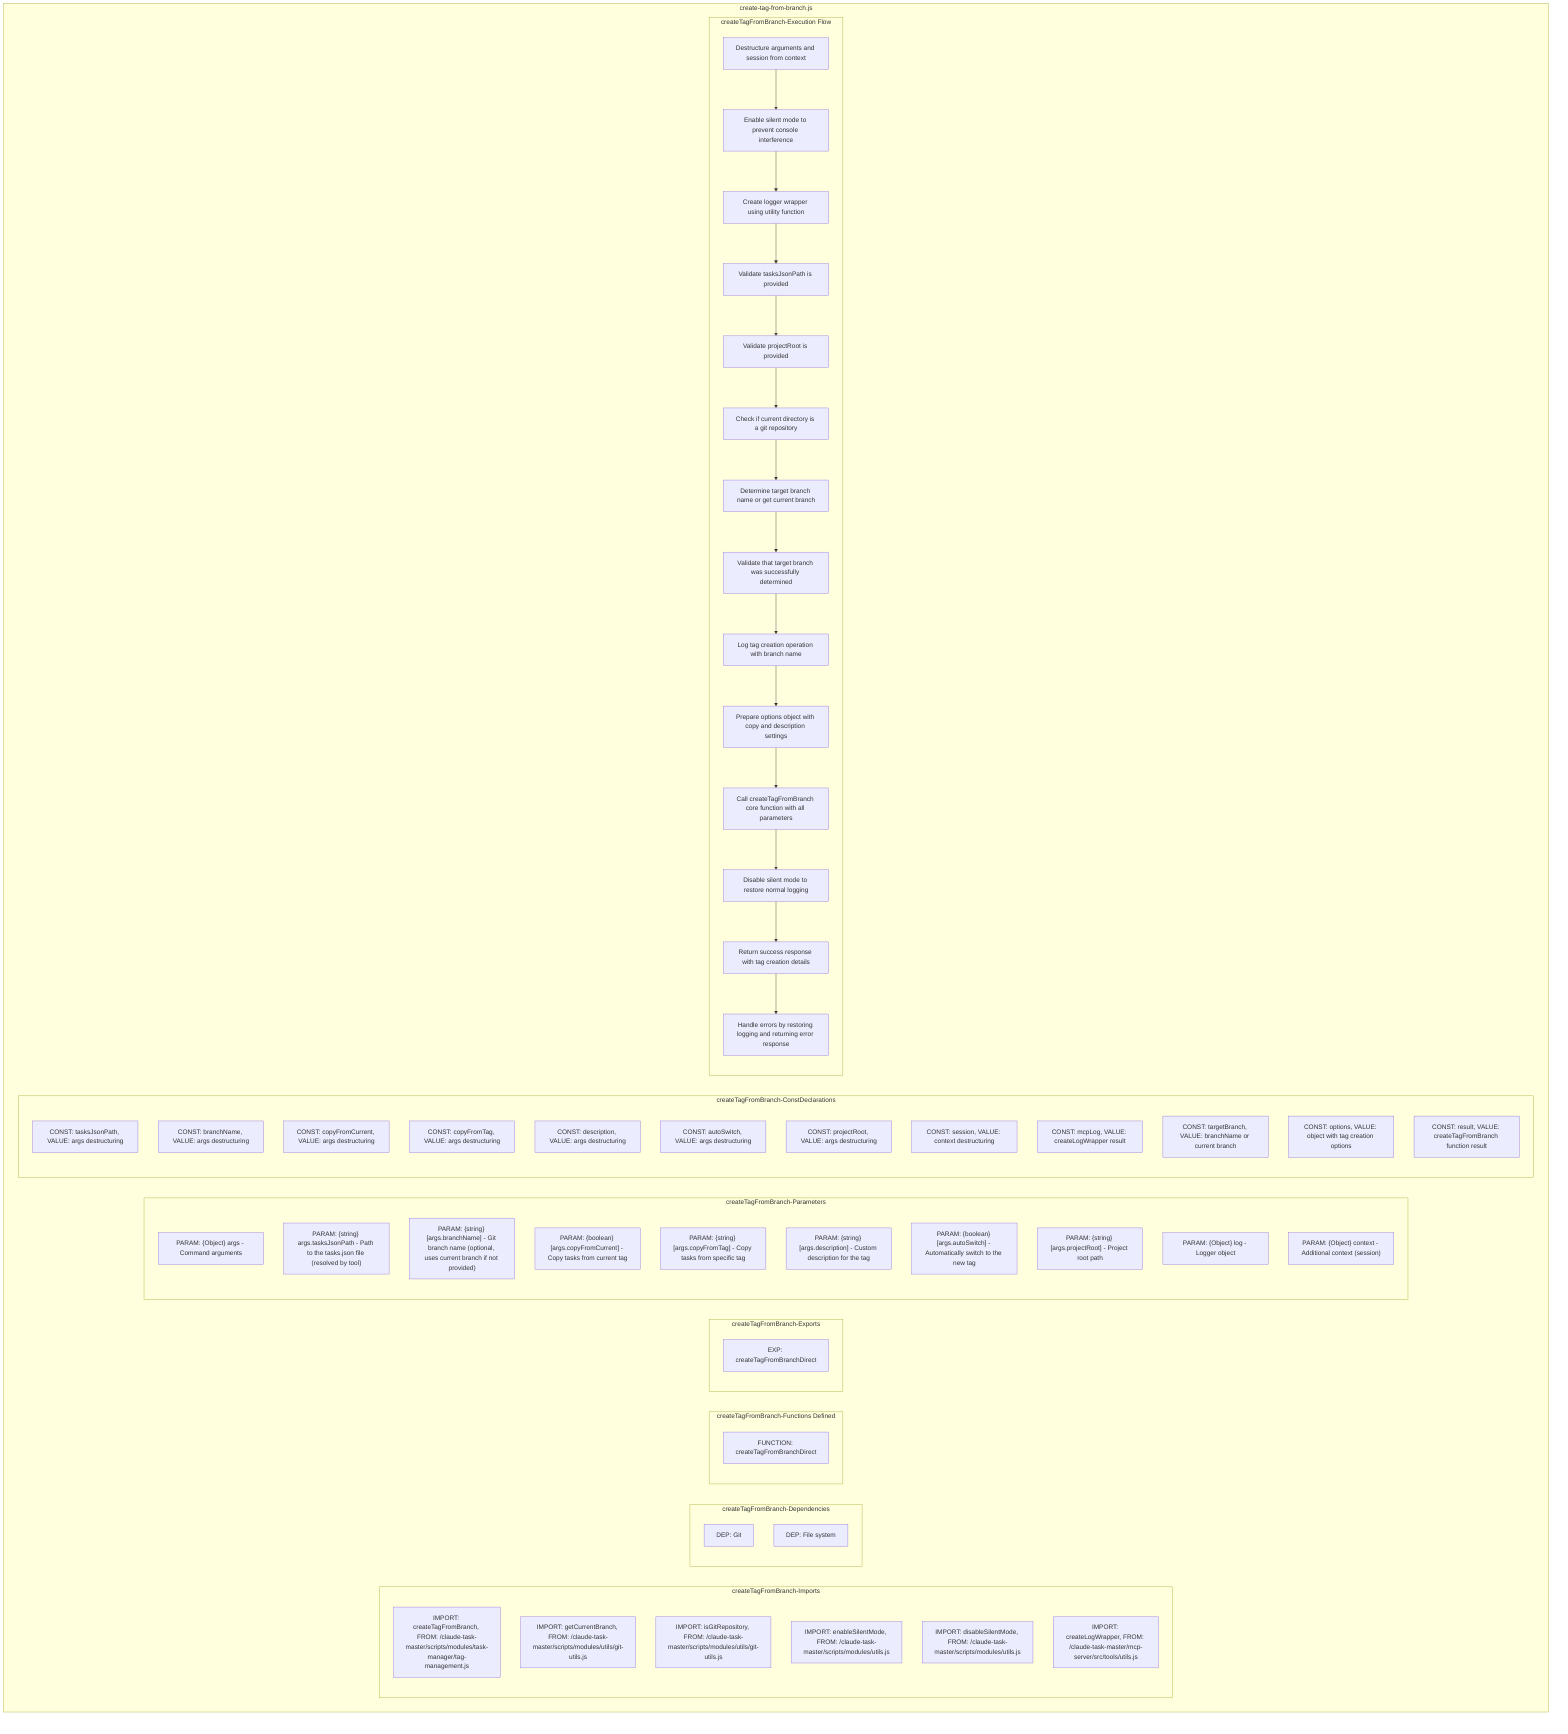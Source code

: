 flowchart TB
    subgraph createTagFromBranch-Imports["createTagFromBranch-Imports"]
        I1["IMPORT: createTagFromBranch, FROM: /claude-task-master/scripts/modules/task-manager/tag-management.js"]
        I2["IMPORT: getCurrentBranch, FROM: /claude-task-master/scripts/modules/utils/git-utils.js"]
        I3["IMPORT: isGitRepository, FROM: /claude-task-master/scripts/modules/utils/git-utils.js"]
        I4["IMPORT: enableSilentMode, FROM: /claude-task-master/scripts/modules/utils.js"]
        I5["IMPORT: disableSilentMode, FROM: /claude-task-master/scripts/modules/utils.js"]
        I6["IMPORT: createLogWrapper, FROM: /claude-task-master/mcp-server/src/tools/utils.js"]
    end
    subgraph createTagFromBranch-Dependencies["createTagFromBranch-Dependencies"]
        D1["DEP: Git"]
        D2["DEP: File system"]
    end
    subgraph createTagFromBranch-FunctionsDefined["createTagFromBranch-Functions Defined"]
        FU1["FUNCTION: createTagFromBranchDirect"]
    end
    subgraph createTagFromBranch-Exports["createTagFromBranch-Exports"]
        E1["EXP: createTagFromBranchDirect"]
    end
    subgraph createTagFromBranch-Parameters["createTagFromBranch-Parameters"]
        P1["PARAM: {Object} args - Command arguments"]
        P2["PARAM: {string} args.tasksJsonPath - Path to the tasks.json file (resolved by tool)"]
        P3["PARAM: {string} [args.branchName] - Git branch name (optional, uses current branch if not provided)"]
        P4["PARAM: {boolean} [args.copyFromCurrent] - Copy tasks from current tag"]
        P5["PARAM: {string} [args.copyFromTag] - Copy tasks from specific tag"]
        P6["PARAM: {string} [args.description] - Custom description for the tag"]
        P7["PARAM: {boolean} [args.autoSwitch] - Automatically switch to the new tag"]
        P8["PARAM: {string} [args.projectRoot] - Project root path"]
        P9["PARAM: {Object} log - Logger object"]
        P10["PARAM: {Object} context - Additional context (session)"]
    end
    subgraph createTagFromBranch-Constants["createTagFromBranch-ConstDeclarations"]
        C1["CONST: tasksJsonPath, VALUE: args destructuring"]
        C2["CONST: branchName, VALUE: args destructuring"]
        C3["CONST: copyFromCurrent, VALUE: args destructuring"]
        C4["CONST: copyFromTag, VALUE: args destructuring"]
        C5["CONST: description, VALUE: args destructuring"]
        C6["CONST: autoSwitch, VALUE: args destructuring"]
        C7["CONST: projectRoot, VALUE: args destructuring"]
        C8["CONST: session, VALUE: context destructuring"]
        C9["CONST: mcpLog, VALUE: createLogWrapper result"]
        C10["CONST: targetBranch, VALUE: branchName or current branch"]
        C11["CONST: options, VALUE: object with tag creation options"]
        C12["CONST: result, VALUE: createTagFromBranch function result"]
    end
    subgraph createTagFromBranch-ExecutionFlow["createTagFromBranch-Execution Flow"]
        FL1["Destructure arguments and session from context"]
        FL2["Enable silent mode to prevent console interference"]
        FL3["Create logger wrapper using utility function"]
        FL4["Validate tasksJsonPath is provided"]
        FL5["Validate projectRoot is provided"]
        FL6["Check if current directory is a git repository"]
        FL7["Determine target branch name or get current branch"]
        FL8["Validate that target branch was successfully determined"]
        FL9["Log tag creation operation with branch name"]
        FL10["Prepare options object with copy and description settings"]
        FL11["Call createTagFromBranch core function with all parameters"]
        FL12["Disable silent mode to restore normal logging"]
        FL13["Return success response with tag creation details"]
        FL14["Handle errors by restoring logging and returning error response"]
    end
    subgraph createTagFromBranch["create-tag-from-branch.js"]
        createTagFromBranch-Imports
        createTagFromBranch-Dependencies
        createTagFromBranch-FunctionsDefined
        createTagFromBranch-Exports
        createTagFromBranch-Parameters
        createTagFromBranch-Constants
        createTagFromBranch-ExecutionFlow
    end
    FL1 --> FL2
    FL2 --> FL3
    FL3 --> FL4
    FL4 --> FL5
    FL5 --> FL6
    FL6 --> FL7
    FL7 --> FL8
    FL8 --> FL9
    FL9 --> FL10
    FL10 --> FL11
    FL11 --> FL12
    FL12 --> FL13
    FL13 --> FL14